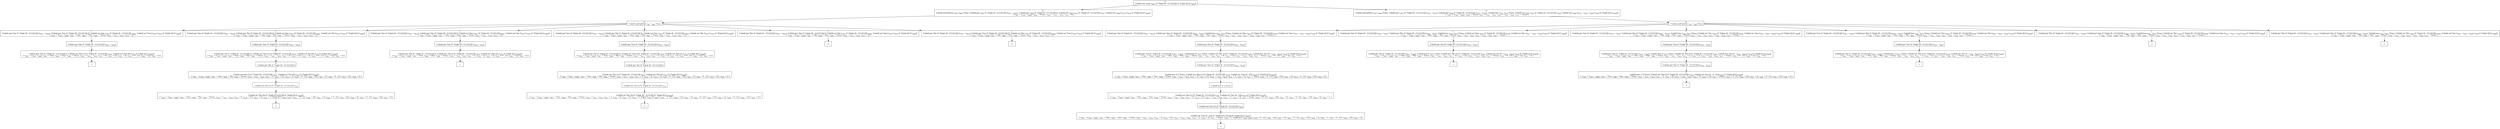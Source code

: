 digraph {
    graph [rankdir=TB
          ,bgcolor=transparent];
    node [shape=box
         ,fillcolor=white
         ,style=filled];
    0 [label=<O <BR/> Unfold one_step v<SUB>363</SUB> (C Triple [0 : [1] [2] []]) (C Triple [[] [] v<SUB>404</SUB>])>];
    1 [label=<C <BR/> Unfold notEqStick v<SUB>407</SUB> v<SUB>408</SUB> Trueo, Unfold get v<SUB>407</SUB> (C Triple [0 : [1] [2] []]) (v<SUB>411</SUB> : v<SUB>412</SUB>), Unfold get v<SUB>408</SUB> (C Triple [0 : [1] [2] []]) [], Unfold set v<SUB>407</SUB> v<SUB>412</SUB> (C Triple [0 : [1] [2] []]) v<SUB>414</SUB>, Unfold set v<SUB>408</SUB> [v<SUB>411</SUB>] v<SUB>414</SUB> (C Triple [[] [] v<SUB>404</SUB>]) <BR/>  [ v<SUB>363</SUB> &rarr; (v<SUB>407</SUB>, v<SUB>408</SUB>), v<SUB>409</SUB> &rarr; Trueo, v<SUB>410</SUB> &rarr; v<SUB>411</SUB> : v<SUB>412</SUB>, v<SUB>413</SUB> &rarr; [] ] >];
    2 [label=<C <BR/> Unfold notEqStick v<SUB>407</SUB> v<SUB>408</SUB> Trueo, Unfold get v<SUB>407</SUB> (C Triple [0 : [1] [2] []]) (v<SUB>411</SUB> : v<SUB>412</SUB>), Unfold get v<SUB>408</SUB> (C Triple [0 : [1] [2] []]) (v<SUB>415</SUB> : v<SUB>416</SUB>), Unfold less v<SUB>411</SUB> v<SUB>415</SUB> Trueo, Unfold set v<SUB>407</SUB> v<SUB>412</SUB> (C Triple [0 : [1] [2] []]) v<SUB>418</SUB>, Unfold set v<SUB>408</SUB> (v<SUB>411</SUB> : v<SUB>415</SUB> : v<SUB>416</SUB>) v<SUB>418</SUB> (C Triple [[] [] v<SUB>404</SUB>]) <BR/>  [ v<SUB>363</SUB> &rarr; (v<SUB>407</SUB>, v<SUB>408</SUB>), v<SUB>409</SUB> &rarr; Trueo, v<SUB>410</SUB> &rarr; v<SUB>411</SUB> : v<SUB>412</SUB>, v<SUB>413</SUB> &rarr; v<SUB>415</SUB> : v<SUB>416</SUB>, v<SUB>417</SUB> &rarr; Trueo ] >];
    3 [label=<O <BR/> Unfold notEqStick v<SUB>407</SUB> v<SUB>408</SUB> Trueo>];
    4 [label=<C <BR/> Unfold get One (C Triple [0 : [1] [2] []]) (v<SUB>411</SUB> : v<SUB>412</SUB>), Unfold get Two (C Triple [0 : [1] [2] []]) [], Unfold set One v<SUB>412</SUB> (C Triple [0 : [1] [2] []]) v<SUB>414</SUB>, Unfold set Two [v<SUB>411</SUB>] v<SUB>414</SUB> (C Triple [[] [] v<SUB>404</SUB>]) <BR/>  [ v<SUB>363</SUB> &rarr; (v<SUB>407</SUB>, v<SUB>408</SUB>), v<SUB>407</SUB> &rarr; One, v<SUB>408</SUB> &rarr; Two, v<SUB>409</SUB> &rarr; Trueo, v<SUB>410</SUB> &rarr; v<SUB>411</SUB> : v<SUB>412</SUB>, v<SUB>413</SUB> &rarr; [] ] >];
    5 [label=<C <BR/> Unfold get One (C Triple [0 : [1] [2] []]) (v<SUB>411</SUB> : v<SUB>412</SUB>), Unfold get Thr (C Triple [0 : [1] [2] []]) [], Unfold set One v<SUB>412</SUB> (C Triple [0 : [1] [2] []]) v<SUB>414</SUB>, Unfold set Thr [v<SUB>411</SUB>] v<SUB>414</SUB> (C Triple [[] [] v<SUB>404</SUB>]) <BR/>  [ v<SUB>363</SUB> &rarr; (v<SUB>407</SUB>, v<SUB>408</SUB>), v<SUB>407</SUB> &rarr; One, v<SUB>408</SUB> &rarr; Thr, v<SUB>409</SUB> &rarr; Trueo, v<SUB>410</SUB> &rarr; v<SUB>411</SUB> : v<SUB>412</SUB>, v<SUB>413</SUB> &rarr; [] ] >];
    6 [label=<C <BR/> Unfold get Two (C Triple [0 : [1] [2] []]) (v<SUB>411</SUB> : v<SUB>412</SUB>), Unfold get One (C Triple [0 : [1] [2] []]) [], Unfold set Two v<SUB>412</SUB> (C Triple [0 : [1] [2] []]) v<SUB>414</SUB>, Unfold set One [v<SUB>411</SUB>] v<SUB>414</SUB> (C Triple [[] [] v<SUB>404</SUB>]) <BR/>  [ v<SUB>363</SUB> &rarr; (v<SUB>407</SUB>, v<SUB>408</SUB>), v<SUB>407</SUB> &rarr; Two, v<SUB>408</SUB> &rarr; One, v<SUB>409</SUB> &rarr; Trueo, v<SUB>410</SUB> &rarr; v<SUB>411</SUB> : v<SUB>412</SUB>, v<SUB>413</SUB> &rarr; [] ] >];
    7 [label=<C <BR/> Unfold get Two (C Triple [0 : [1] [2] []]) (v<SUB>411</SUB> : v<SUB>412</SUB>), Unfold get Thr (C Triple [0 : [1] [2] []]) [], Unfold set Two v<SUB>412</SUB> (C Triple [0 : [1] [2] []]) v<SUB>414</SUB>, Unfold set Thr [v<SUB>411</SUB>] v<SUB>414</SUB> (C Triple [[] [] v<SUB>404</SUB>]) <BR/>  [ v<SUB>363</SUB> &rarr; (v<SUB>407</SUB>, v<SUB>408</SUB>), v<SUB>407</SUB> &rarr; Two, v<SUB>408</SUB> &rarr; Thr, v<SUB>409</SUB> &rarr; Trueo, v<SUB>410</SUB> &rarr; v<SUB>411</SUB> : v<SUB>412</SUB>, v<SUB>413</SUB> &rarr; [] ] >];
    8 [label=<C <BR/> Unfold get Thr (C Triple [0 : [1] [2] []]) (v<SUB>411</SUB> : v<SUB>412</SUB>), Unfold get One (C Triple [0 : [1] [2] []]) [], Unfold set Thr v<SUB>412</SUB> (C Triple [0 : [1] [2] []]) v<SUB>414</SUB>, Unfold set One [v<SUB>411</SUB>] v<SUB>414</SUB> (C Triple [[] [] v<SUB>404</SUB>]) <BR/>  [ v<SUB>363</SUB> &rarr; (v<SUB>407</SUB>, v<SUB>408</SUB>), v<SUB>407</SUB> &rarr; Thr, v<SUB>408</SUB> &rarr; One, v<SUB>409</SUB> &rarr; Trueo, v<SUB>410</SUB> &rarr; v<SUB>411</SUB> : v<SUB>412</SUB>, v<SUB>413</SUB> &rarr; [] ] >];
    9 [label=<C <BR/> Unfold get Thr (C Triple [0 : [1] [2] []]) (v<SUB>411</SUB> : v<SUB>412</SUB>), Unfold get Two (C Triple [0 : [1] [2] []]) [], Unfold set Thr v<SUB>412</SUB> (C Triple [0 : [1] [2] []]) v<SUB>414</SUB>, Unfold set Two [v<SUB>411</SUB>] v<SUB>414</SUB> (C Triple [[] [] v<SUB>404</SUB>]) <BR/>  [ v<SUB>363</SUB> &rarr; (v<SUB>407</SUB>, v<SUB>408</SUB>), v<SUB>407</SUB> &rarr; Thr, v<SUB>408</SUB> &rarr; Two, v<SUB>409</SUB> &rarr; Trueo, v<SUB>410</SUB> &rarr; v<SUB>411</SUB> : v<SUB>412</SUB>, v<SUB>413</SUB> &rarr; [] ] >];
    10 [label=<O <BR/> Unfold get One (C Triple [0 : [1] [2] []]) (v<SUB>411</SUB> : v<SUB>412</SUB>)>];
    11 [label=<C <BR/> Unfold get Two (C Triple [0 : [1] [2] []]) [], Unfold set One [1] (C Triple [0 : [1] [2] []]) v<SUB>414</SUB>, Unfold set Two [0] v<SUB>414</SUB> (C Triple [[] [] v<SUB>404</SUB>]) <BR/>  [ v<SUB>363</SUB> &rarr; (v<SUB>407</SUB>, v<SUB>408</SUB>), v<SUB>407</SUB> &rarr; One, v<SUB>408</SUB> &rarr; Two, v<SUB>409</SUB> &rarr; Trueo, v<SUB>410</SUB> &rarr; v<SUB>411</SUB> : v<SUB>412</SUB>, v<SUB>411</SUB> &rarr; 0, v<SUB>412</SUB> &rarr; [1], v<SUB>413</SUB> &rarr; [], v<SUB>419</SUB> &rarr; 0 : [1], v<SUB>420</SUB> &rarr; [2], v<SUB>421</SUB> &rarr; [] ] >];
    12 [label=<_|_>];
    13 [label=<O <BR/> Unfold get One (C Triple [0 : [1] [2] []]) (v<SUB>411</SUB> : v<SUB>412</SUB>)>];
    14 [label=<C <BR/> Unfold get Thr (C Triple [0 : [1] [2] []]) [], Unfold set One [1] (C Triple [0 : [1] [2] []]) v<SUB>414</SUB>, Unfold set Thr [0] v<SUB>414</SUB> (C Triple [[] [] v<SUB>404</SUB>]) <BR/>  [ v<SUB>363</SUB> &rarr; (v<SUB>407</SUB>, v<SUB>408</SUB>), v<SUB>407</SUB> &rarr; One, v<SUB>408</SUB> &rarr; Thr, v<SUB>409</SUB> &rarr; Trueo, v<SUB>410</SUB> &rarr; v<SUB>411</SUB> : v<SUB>412</SUB>, v<SUB>411</SUB> &rarr; 0, v<SUB>412</SUB> &rarr; [1], v<SUB>413</SUB> &rarr; [], v<SUB>419</SUB> &rarr; 0 : [1], v<SUB>420</SUB> &rarr; [2], v<SUB>421</SUB> &rarr; [] ] >];
    15 [label=<O <BR/> Unfold get Thr (C Triple [0 : [1] [2] []]) []>];
    16 [label=<C <BR/> Unfold set One [1] (C Triple [0 : [1] [2] []]) v<SUB>414</SUB>, Unfold set Thr [0] v<SUB>414</SUB> (C Triple [[] [] v<SUB>404</SUB>]) <BR/>  [ v<SUB>363</SUB> &rarr; (v<SUB>407</SUB>, v<SUB>408</SUB>), v<SUB>407</SUB> &rarr; One, v<SUB>408</SUB> &rarr; Thr, v<SUB>409</SUB> &rarr; Trueo, v<SUB>410</SUB> &rarr; v<SUB>411</SUB> : v<SUB>412</SUB>, v<SUB>411</SUB> &rarr; 0, v<SUB>412</SUB> &rarr; [1], v<SUB>413</SUB> &rarr; [], v<SUB>419</SUB> &rarr; 0 : [1], v<SUB>420</SUB> &rarr; [2], v<SUB>421</SUB> &rarr; [], v<SUB>422</SUB> &rarr; 0 : [1], v<SUB>423</SUB> &rarr; [2], v<SUB>424</SUB> &rarr; [] ] >];
    17 [label=<O <BR/> Unfold set One [1] (C Triple [0 : [1] [2] []]) v<SUB>414</SUB>>];
    18 [label=<C <BR/> Unfold set Thr [0] (C Triple [[1] [2] []]) (C Triple [[] [] v<SUB>404</SUB>]) <BR/>  [ v<SUB>363</SUB> &rarr; (v<SUB>407</SUB>, v<SUB>408</SUB>), v<SUB>407</SUB> &rarr; One, v<SUB>408</SUB> &rarr; Thr, v<SUB>409</SUB> &rarr; Trueo, v<SUB>410</SUB> &rarr; v<SUB>411</SUB> : v<SUB>412</SUB>, v<SUB>411</SUB> &rarr; 0, v<SUB>412</SUB> &rarr; [1], v<SUB>413</SUB> &rarr; [], v<SUB>414</SUB> &rarr; C Triple [[1] v<SUB>426</SUB> v<SUB>427</SUB>], v<SUB>419</SUB> &rarr; 0 : [1], v<SUB>420</SUB> &rarr; [2], v<SUB>421</SUB> &rarr; [], v<SUB>422</SUB> &rarr; 0 : [1], v<SUB>423</SUB> &rarr; [2], v<SUB>424</SUB> &rarr; [], v<SUB>425</SUB> &rarr; 0 : [1], v<SUB>426</SUB> &rarr; [2], v<SUB>427</SUB> &rarr; [] ] >];
    19 [label=<_|_>];
    20 [label=<O <BR/> Unfold get Two (C Triple [0 : [1] [2] []]) (v<SUB>411</SUB> : v<SUB>412</SUB>)>];
    21 [label=<C <BR/> Unfold get One (C Triple [0 : [1] [2] []]) [], Unfold set Two [] (C Triple [0 : [1] [2] []]) v<SUB>414</SUB>, Unfold set One [2] v<SUB>414</SUB> (C Triple [[] [] v<SUB>404</SUB>]) <BR/>  [ v<SUB>363</SUB> &rarr; (v<SUB>407</SUB>, v<SUB>408</SUB>), v<SUB>407</SUB> &rarr; Two, v<SUB>408</SUB> &rarr; One, v<SUB>409</SUB> &rarr; Trueo, v<SUB>410</SUB> &rarr; v<SUB>411</SUB> : v<SUB>412</SUB>, v<SUB>411</SUB> &rarr; 2, v<SUB>412</SUB> &rarr; [], v<SUB>413</SUB> &rarr; [], v<SUB>419</SUB> &rarr; 0 : [1], v<SUB>420</SUB> &rarr; [2], v<SUB>421</SUB> &rarr; [] ] >];
    22 [label=<_|_>];
    23 [label=<O <BR/> Unfold get Two (C Triple [0 : [1] [2] []]) (v<SUB>411</SUB> : v<SUB>412</SUB>)>];
    24 [label=<C <BR/> Unfold get Thr (C Triple [0 : [1] [2] []]) [], Unfold set Two [] (C Triple [0 : [1] [2] []]) v<SUB>414</SUB>, Unfold set Thr [2] v<SUB>414</SUB> (C Triple [[] [] v<SUB>404</SUB>]) <BR/>  [ v<SUB>363</SUB> &rarr; (v<SUB>407</SUB>, v<SUB>408</SUB>), v<SUB>407</SUB> &rarr; Two, v<SUB>408</SUB> &rarr; Thr, v<SUB>409</SUB> &rarr; Trueo, v<SUB>410</SUB> &rarr; v<SUB>411</SUB> : v<SUB>412</SUB>, v<SUB>411</SUB> &rarr; 2, v<SUB>412</SUB> &rarr; [], v<SUB>413</SUB> &rarr; [], v<SUB>419</SUB> &rarr; 0 : [1], v<SUB>420</SUB> &rarr; [2], v<SUB>421</SUB> &rarr; [] ] >];
    25 [label=<O <BR/> Unfold get Thr (C Triple [0 : [1] [2] []]) []>];
    26 [label=<C <BR/> Unfold set Two [] (C Triple [0 : [1] [2] []]) v<SUB>414</SUB>, Unfold set Thr [2] v<SUB>414</SUB> (C Triple [[] [] v<SUB>404</SUB>]) <BR/>  [ v<SUB>363</SUB> &rarr; (v<SUB>407</SUB>, v<SUB>408</SUB>), v<SUB>407</SUB> &rarr; Two, v<SUB>408</SUB> &rarr; Thr, v<SUB>409</SUB> &rarr; Trueo, v<SUB>410</SUB> &rarr; v<SUB>411</SUB> : v<SUB>412</SUB>, v<SUB>411</SUB> &rarr; 2, v<SUB>412</SUB> &rarr; [], v<SUB>413</SUB> &rarr; [], v<SUB>419</SUB> &rarr; 0 : [1], v<SUB>420</SUB> &rarr; [2], v<SUB>421</SUB> &rarr; [], v<SUB>422</SUB> &rarr; 0 : [1], v<SUB>423</SUB> &rarr; [2], v<SUB>424</SUB> &rarr; [] ] >];
    27 [label=<O <BR/> Unfold set Two [] (C Triple [0 : [1] [2] []]) v<SUB>414</SUB>>];
    28 [label=<C <BR/> Unfold set Thr [2] (C Triple [0 : [1] [] []]) (C Triple [[] [] v<SUB>404</SUB>]) <BR/>  [ v<SUB>363</SUB> &rarr; (v<SUB>407</SUB>, v<SUB>408</SUB>), v<SUB>407</SUB> &rarr; Two, v<SUB>408</SUB> &rarr; Thr, v<SUB>409</SUB> &rarr; Trueo, v<SUB>410</SUB> &rarr; v<SUB>411</SUB> : v<SUB>412</SUB>, v<SUB>411</SUB> &rarr; 2, v<SUB>412</SUB> &rarr; [], v<SUB>413</SUB> &rarr; [], v<SUB>414</SUB> &rarr; C Triple [v<SUB>425</SUB> [] v<SUB>427</SUB>], v<SUB>419</SUB> &rarr; 0 : [1], v<SUB>420</SUB> &rarr; [2], v<SUB>421</SUB> &rarr; [], v<SUB>422</SUB> &rarr; 0 : [1], v<SUB>423</SUB> &rarr; [2], v<SUB>424</SUB> &rarr; [], v<SUB>425</SUB> &rarr; 0 : [1], v<SUB>426</SUB> &rarr; [2], v<SUB>427</SUB> &rarr; [] ] >];
    29 [label=<_|_>];
    30 [label=<_|_>];
    31 [label=<_|_>];
    32 [label=<O <BR/> Unfold notEqStick v<SUB>407</SUB> v<SUB>408</SUB> Trueo>];
    33 [label=<C <BR/> Unfold get One (C Triple [0 : [1] [2] []]) (v<SUB>411</SUB> : v<SUB>412</SUB>), Unfold get Two (C Triple [0 : [1] [2] []]) (v<SUB>415</SUB> : v<SUB>416</SUB>), Unfold less v<SUB>411</SUB> v<SUB>415</SUB> Trueo, Unfold set One v<SUB>412</SUB> (C Triple [0 : [1] [2] []]) v<SUB>418</SUB>, Unfold set Two (v<SUB>411</SUB> : v<SUB>415</SUB> : v<SUB>416</SUB>) v<SUB>418</SUB> (C Triple [[] [] v<SUB>404</SUB>]) <BR/>  [ v<SUB>363</SUB> &rarr; (v<SUB>407</SUB>, v<SUB>408</SUB>), v<SUB>407</SUB> &rarr; One, v<SUB>408</SUB> &rarr; Two, v<SUB>409</SUB> &rarr; Trueo, v<SUB>410</SUB> &rarr; v<SUB>411</SUB> : v<SUB>412</SUB>, v<SUB>413</SUB> &rarr; v<SUB>415</SUB> : v<SUB>416</SUB>, v<SUB>417</SUB> &rarr; Trueo ] >];
    34 [label=<C <BR/> Unfold get One (C Triple [0 : [1] [2] []]) (v<SUB>411</SUB> : v<SUB>412</SUB>), Unfold get Thr (C Triple [0 : [1] [2] []]) (v<SUB>415</SUB> : v<SUB>416</SUB>), Unfold less v<SUB>411</SUB> v<SUB>415</SUB> Trueo, Unfold set One v<SUB>412</SUB> (C Triple [0 : [1] [2] []]) v<SUB>418</SUB>, Unfold set Thr (v<SUB>411</SUB> : v<SUB>415</SUB> : v<SUB>416</SUB>) v<SUB>418</SUB> (C Triple [[] [] v<SUB>404</SUB>]) <BR/>  [ v<SUB>363</SUB> &rarr; (v<SUB>407</SUB>, v<SUB>408</SUB>), v<SUB>407</SUB> &rarr; One, v<SUB>408</SUB> &rarr; Thr, v<SUB>409</SUB> &rarr; Trueo, v<SUB>410</SUB> &rarr; v<SUB>411</SUB> : v<SUB>412</SUB>, v<SUB>413</SUB> &rarr; v<SUB>415</SUB> : v<SUB>416</SUB>, v<SUB>417</SUB> &rarr; Trueo ] >];
    35 [label=<C <BR/> Unfold get Two (C Triple [0 : [1] [2] []]) (v<SUB>411</SUB> : v<SUB>412</SUB>), Unfold get One (C Triple [0 : [1] [2] []]) (v<SUB>415</SUB> : v<SUB>416</SUB>), Unfold less v<SUB>411</SUB> v<SUB>415</SUB> Trueo, Unfold set Two v<SUB>412</SUB> (C Triple [0 : [1] [2] []]) v<SUB>418</SUB>, Unfold set One (v<SUB>411</SUB> : v<SUB>415</SUB> : v<SUB>416</SUB>) v<SUB>418</SUB> (C Triple [[] [] v<SUB>404</SUB>]) <BR/>  [ v<SUB>363</SUB> &rarr; (v<SUB>407</SUB>, v<SUB>408</SUB>), v<SUB>407</SUB> &rarr; Two, v<SUB>408</SUB> &rarr; One, v<SUB>409</SUB> &rarr; Trueo, v<SUB>410</SUB> &rarr; v<SUB>411</SUB> : v<SUB>412</SUB>, v<SUB>413</SUB> &rarr; v<SUB>415</SUB> : v<SUB>416</SUB>, v<SUB>417</SUB> &rarr; Trueo ] >];
    36 [label=<C <BR/> Unfold get Two (C Triple [0 : [1] [2] []]) (v<SUB>411</SUB> : v<SUB>412</SUB>), Unfold get Thr (C Triple [0 : [1] [2] []]) (v<SUB>415</SUB> : v<SUB>416</SUB>), Unfold less v<SUB>411</SUB> v<SUB>415</SUB> Trueo, Unfold set Two v<SUB>412</SUB> (C Triple [0 : [1] [2] []]) v<SUB>418</SUB>, Unfold set Thr (v<SUB>411</SUB> : v<SUB>415</SUB> : v<SUB>416</SUB>) v<SUB>418</SUB> (C Triple [[] [] v<SUB>404</SUB>]) <BR/>  [ v<SUB>363</SUB> &rarr; (v<SUB>407</SUB>, v<SUB>408</SUB>), v<SUB>407</SUB> &rarr; Two, v<SUB>408</SUB> &rarr; Thr, v<SUB>409</SUB> &rarr; Trueo, v<SUB>410</SUB> &rarr; v<SUB>411</SUB> : v<SUB>412</SUB>, v<SUB>413</SUB> &rarr; v<SUB>415</SUB> : v<SUB>416</SUB>, v<SUB>417</SUB> &rarr; Trueo ] >];
    37 [label=<C <BR/> Unfold get Thr (C Triple [0 : [1] [2] []]) (v<SUB>411</SUB> : v<SUB>412</SUB>), Unfold get One (C Triple [0 : [1] [2] []]) (v<SUB>415</SUB> : v<SUB>416</SUB>), Unfold less v<SUB>411</SUB> v<SUB>415</SUB> Trueo, Unfold set Thr v<SUB>412</SUB> (C Triple [0 : [1] [2] []]) v<SUB>418</SUB>, Unfold set One (v<SUB>411</SUB> : v<SUB>415</SUB> : v<SUB>416</SUB>) v<SUB>418</SUB> (C Triple [[] [] v<SUB>404</SUB>]) <BR/>  [ v<SUB>363</SUB> &rarr; (v<SUB>407</SUB>, v<SUB>408</SUB>), v<SUB>407</SUB> &rarr; Thr, v<SUB>408</SUB> &rarr; One, v<SUB>409</SUB> &rarr; Trueo, v<SUB>410</SUB> &rarr; v<SUB>411</SUB> : v<SUB>412</SUB>, v<SUB>413</SUB> &rarr; v<SUB>415</SUB> : v<SUB>416</SUB>, v<SUB>417</SUB> &rarr; Trueo ] >];
    38 [label=<C <BR/> Unfold get Thr (C Triple [0 : [1] [2] []]) (v<SUB>411</SUB> : v<SUB>412</SUB>), Unfold get Two (C Triple [0 : [1] [2] []]) (v<SUB>415</SUB> : v<SUB>416</SUB>), Unfold less v<SUB>411</SUB> v<SUB>415</SUB> Trueo, Unfold set Thr v<SUB>412</SUB> (C Triple [0 : [1] [2] []]) v<SUB>418</SUB>, Unfold set Two (v<SUB>411</SUB> : v<SUB>415</SUB> : v<SUB>416</SUB>) v<SUB>418</SUB> (C Triple [[] [] v<SUB>404</SUB>]) <BR/>  [ v<SUB>363</SUB> &rarr; (v<SUB>407</SUB>, v<SUB>408</SUB>), v<SUB>407</SUB> &rarr; Thr, v<SUB>408</SUB> &rarr; Two, v<SUB>409</SUB> &rarr; Trueo, v<SUB>410</SUB> &rarr; v<SUB>411</SUB> : v<SUB>412</SUB>, v<SUB>413</SUB> &rarr; v<SUB>415</SUB> : v<SUB>416</SUB>, v<SUB>417</SUB> &rarr; Trueo ] >];
    39 [label=<O <BR/> Unfold get One (C Triple [0 : [1] [2] []]) (v<SUB>411</SUB> : v<SUB>412</SUB>)>];
    40 [label=<C <BR/> Unfold get Two (C Triple [0 : [1] [2] []]) (v<SUB>415</SUB> : v<SUB>416</SUB>), Unfold less 0 v<SUB>415</SUB> Trueo, Unfold set One [1] (C Triple [0 : [1] [2] []]) v<SUB>418</SUB>, Unfold set Two (0 : v<SUB>415</SUB> : v<SUB>416</SUB>) v<SUB>418</SUB> (C Triple [[] [] v<SUB>404</SUB>]) <BR/>  [ v<SUB>363</SUB> &rarr; (v<SUB>407</SUB>, v<SUB>408</SUB>), v<SUB>407</SUB> &rarr; One, v<SUB>408</SUB> &rarr; Two, v<SUB>409</SUB> &rarr; Trueo, v<SUB>410</SUB> &rarr; v<SUB>411</SUB> : v<SUB>412</SUB>, v<SUB>411</SUB> &rarr; 0, v<SUB>412</SUB> &rarr; [1], v<SUB>413</SUB> &rarr; v<SUB>415</SUB> : v<SUB>416</SUB>, v<SUB>417</SUB> &rarr; Trueo, v<SUB>419</SUB> &rarr; 0 : [1], v<SUB>420</SUB> &rarr; [2], v<SUB>421</SUB> &rarr; [] ] >];
    41 [label=<O <BR/> Unfold get Two (C Triple [0 : [1] [2] []]) (v<SUB>415</SUB> : v<SUB>416</SUB>)>];
    42 [label=<C <BR/> Unfold less 0 2 Trueo, Unfold set One [1] (C Triple [0 : [1] [2] []]) v<SUB>418</SUB>, Unfold set Two (0 : [2]) v<SUB>418</SUB> (C Triple [[] [] v<SUB>404</SUB>]) <BR/>  [ v<SUB>363</SUB> &rarr; (v<SUB>407</SUB>, v<SUB>408</SUB>), v<SUB>407</SUB> &rarr; One, v<SUB>408</SUB> &rarr; Two, v<SUB>409</SUB> &rarr; Trueo, v<SUB>410</SUB> &rarr; v<SUB>411</SUB> : v<SUB>412</SUB>, v<SUB>411</SUB> &rarr; 0, v<SUB>412</SUB> &rarr; [1], v<SUB>413</SUB> &rarr; v<SUB>415</SUB> : v<SUB>416</SUB>, v<SUB>415</SUB> &rarr; 2, v<SUB>416</SUB> &rarr; [], v<SUB>417</SUB> &rarr; Trueo, v<SUB>419</SUB> &rarr; 0 : [1], v<SUB>420</SUB> &rarr; [2], v<SUB>421</SUB> &rarr; [], v<SUB>422</SUB> &rarr; 0 : [1], v<SUB>423</SUB> &rarr; [2], v<SUB>424</SUB> &rarr; [] ] >];
    43 [label=<O <BR/> Unfold less 0 2 Trueo>];
    44 [label=<C <BR/> Unfold set One [1] (C Triple [0 : [1] [2] []]) v<SUB>418</SUB>, Unfold set Two (0 : [2]) v<SUB>418</SUB> (C Triple [[] [] v<SUB>404</SUB>]) <BR/>  [ v<SUB>363</SUB> &rarr; (v<SUB>407</SUB>, v<SUB>408</SUB>), v<SUB>407</SUB> &rarr; One, v<SUB>408</SUB> &rarr; Two, v<SUB>409</SUB> &rarr; Trueo, v<SUB>410</SUB> &rarr; v<SUB>411</SUB> : v<SUB>412</SUB>, v<SUB>411</SUB> &rarr; 0, v<SUB>412</SUB> &rarr; [1], v<SUB>413</SUB> &rarr; v<SUB>415</SUB> : v<SUB>416</SUB>, v<SUB>415</SUB> &rarr; 2, v<SUB>416</SUB> &rarr; [], v<SUB>417</SUB> &rarr; Trueo, v<SUB>419</SUB> &rarr; 0 : [1], v<SUB>420</SUB> &rarr; [2], v<SUB>421</SUB> &rarr; [], v<SUB>422</SUB> &rarr; 0 : [1], v<SUB>423</SUB> &rarr; [2], v<SUB>424</SUB> &rarr; [], v<SUB>425</SUB> &rarr; 1 ] >];
    45 [label=<O <BR/> Unfold set One [1] (C Triple [0 : [1] [2] []]) v<SUB>418</SUB>>];
    46 [label=<C <BR/> Unfold set Two (0 : [2]) (C Triple [[1] [2] []]) (C Triple [[] [] v<SUB>404</SUB>]) <BR/>  [ v<SUB>363</SUB> &rarr; (v<SUB>407</SUB>, v<SUB>408</SUB>), v<SUB>407</SUB> &rarr; One, v<SUB>408</SUB> &rarr; Two, v<SUB>409</SUB> &rarr; Trueo, v<SUB>410</SUB> &rarr; v<SUB>411</SUB> : v<SUB>412</SUB>, v<SUB>411</SUB> &rarr; 0, v<SUB>412</SUB> &rarr; [1], v<SUB>413</SUB> &rarr; v<SUB>415</SUB> : v<SUB>416</SUB>, v<SUB>415</SUB> &rarr; 2, v<SUB>416</SUB> &rarr; [], v<SUB>417</SUB> &rarr; Trueo, v<SUB>418</SUB> &rarr; C Triple [[1] v<SUB>428</SUB> v<SUB>429</SUB>], v<SUB>419</SUB> &rarr; 0 : [1], v<SUB>420</SUB> &rarr; [2], v<SUB>421</SUB> &rarr; [], v<SUB>422</SUB> &rarr; 0 : [1], v<SUB>423</SUB> &rarr; [2], v<SUB>424</SUB> &rarr; [], v<SUB>425</SUB> &rarr; 1, v<SUB>427</SUB> &rarr; 0 : [1], v<SUB>428</SUB> &rarr; [2], v<SUB>429</SUB> &rarr; [] ] >];
    47 [label=<_|_>];
    48 [label=<O <BR/> Unfold get One (C Triple [0 : [1] [2] []]) (v<SUB>411</SUB> : v<SUB>412</SUB>)>];
    49 [label=<C <BR/> Unfold get Thr (C Triple [0 : [1] [2] []]) (v<SUB>415</SUB> : v<SUB>416</SUB>), Unfold less 0 v<SUB>415</SUB> Trueo, Unfold set One [1] (C Triple [0 : [1] [2] []]) v<SUB>418</SUB>, Unfold set Thr (0 : v<SUB>415</SUB> : v<SUB>416</SUB>) v<SUB>418</SUB> (C Triple [[] [] v<SUB>404</SUB>]) <BR/>  [ v<SUB>363</SUB> &rarr; (v<SUB>407</SUB>, v<SUB>408</SUB>), v<SUB>407</SUB> &rarr; One, v<SUB>408</SUB> &rarr; Thr, v<SUB>409</SUB> &rarr; Trueo, v<SUB>410</SUB> &rarr; v<SUB>411</SUB> : v<SUB>412</SUB>, v<SUB>411</SUB> &rarr; 0, v<SUB>412</SUB> &rarr; [1], v<SUB>413</SUB> &rarr; v<SUB>415</SUB> : v<SUB>416</SUB>, v<SUB>417</SUB> &rarr; Trueo, v<SUB>419</SUB> &rarr; 0 : [1], v<SUB>420</SUB> &rarr; [2], v<SUB>421</SUB> &rarr; [] ] >];
    50 [label=<_|_>];
    51 [label=<O <BR/> Unfold get Two (C Triple [0 : [1] [2] []]) (v<SUB>411</SUB> : v<SUB>412</SUB>)>];
    52 [label=<C <BR/> Unfold get One (C Triple [0 : [1] [2] []]) (v<SUB>415</SUB> : v<SUB>416</SUB>), Unfold less 2 v<SUB>415</SUB> Trueo, Unfold set Two [] (C Triple [0 : [1] [2] []]) v<SUB>418</SUB>, Unfold set One (2 : v<SUB>415</SUB> : v<SUB>416</SUB>) v<SUB>418</SUB> (C Triple [[] [] v<SUB>404</SUB>]) <BR/>  [ v<SUB>363</SUB> &rarr; (v<SUB>407</SUB>, v<SUB>408</SUB>), v<SUB>407</SUB> &rarr; Two, v<SUB>408</SUB> &rarr; One, v<SUB>409</SUB> &rarr; Trueo, v<SUB>410</SUB> &rarr; v<SUB>411</SUB> : v<SUB>412</SUB>, v<SUB>411</SUB> &rarr; 2, v<SUB>412</SUB> &rarr; [], v<SUB>413</SUB> &rarr; v<SUB>415</SUB> : v<SUB>416</SUB>, v<SUB>417</SUB> &rarr; Trueo, v<SUB>419</SUB> &rarr; 0 : [1], v<SUB>420</SUB> &rarr; [2], v<SUB>421</SUB> &rarr; [] ] >];
    53 [label=<O <BR/> Unfold get One (C Triple [0 : [1] [2] []]) (v<SUB>415</SUB> : v<SUB>416</SUB>)>];
    54 [label=<C <BR/> Unfold less 2 0 Trueo, Unfold set Two [] (C Triple [0 : [1] [2] []]) v<SUB>418</SUB>, Unfold set One (2 : 0 : [1]) v<SUB>418</SUB> (C Triple [[] [] v<SUB>404</SUB>]) <BR/>  [ v<SUB>363</SUB> &rarr; (v<SUB>407</SUB>, v<SUB>408</SUB>), v<SUB>407</SUB> &rarr; Two, v<SUB>408</SUB> &rarr; One, v<SUB>409</SUB> &rarr; Trueo, v<SUB>410</SUB> &rarr; v<SUB>411</SUB> : v<SUB>412</SUB>, v<SUB>411</SUB> &rarr; 2, v<SUB>412</SUB> &rarr; [], v<SUB>413</SUB> &rarr; v<SUB>415</SUB> : v<SUB>416</SUB>, v<SUB>415</SUB> &rarr; 0, v<SUB>416</SUB> &rarr; [1], v<SUB>417</SUB> &rarr; Trueo, v<SUB>419</SUB> &rarr; 0 : [1], v<SUB>420</SUB> &rarr; [2], v<SUB>421</SUB> &rarr; [], v<SUB>422</SUB> &rarr; 0 : [1], v<SUB>423</SUB> &rarr; [2], v<SUB>424</SUB> &rarr; [] ] >];
    55 [label=<_|_>];
    56 [label=<O <BR/> Unfold get Two (C Triple [0 : [1] [2] []]) (v<SUB>411</SUB> : v<SUB>412</SUB>)>];
    57 [label=<C <BR/> Unfold get Thr (C Triple [0 : [1] [2] []]) (v<SUB>415</SUB> : v<SUB>416</SUB>), Unfold less 2 v<SUB>415</SUB> Trueo, Unfold set Two [] (C Triple [0 : [1] [2] []]) v<SUB>418</SUB>, Unfold set Thr (2 : v<SUB>415</SUB> : v<SUB>416</SUB>) v<SUB>418</SUB> (C Triple [[] [] v<SUB>404</SUB>]) <BR/>  [ v<SUB>363</SUB> &rarr; (v<SUB>407</SUB>, v<SUB>408</SUB>), v<SUB>407</SUB> &rarr; Two, v<SUB>408</SUB> &rarr; Thr, v<SUB>409</SUB> &rarr; Trueo, v<SUB>410</SUB> &rarr; v<SUB>411</SUB> : v<SUB>412</SUB>, v<SUB>411</SUB> &rarr; 2, v<SUB>412</SUB> &rarr; [], v<SUB>413</SUB> &rarr; v<SUB>415</SUB> : v<SUB>416</SUB>, v<SUB>417</SUB> &rarr; Trueo, v<SUB>419</SUB> &rarr; 0 : [1], v<SUB>420</SUB> &rarr; [2], v<SUB>421</SUB> &rarr; [] ] >];
    58 [label=<_|_>];
    59 [label=<_|_>];
    60 [label=<_|_>];
    0 -> 1 [label=""];
    0 -> 2 [label=""];
    1 -> 3 [label=""];
    2 -> 32 [label=""];
    3 -> 4 [label=""];
    3 -> 5 [label=""];
    3 -> 6 [label=""];
    3 -> 7 [label=""];
    3 -> 8 [label=""];
    3 -> 9 [label=""];
    4 -> 10 [label=""];
    5 -> 13 [label=""];
    6 -> 20 [label=""];
    7 -> 23 [label=""];
    8 -> 30 [label=""];
    9 -> 31 [label=""];
    10 -> 11 [label=""];
    11 -> 12 [label=""];
    13 -> 14 [label=""];
    14 -> 15 [label=""];
    15 -> 16 [label=""];
    16 -> 17 [label=""];
    17 -> 18 [label=""];
    18 -> 19 [label=""];
    20 -> 21 [label=""];
    21 -> 22 [label=""];
    23 -> 24 [label=""];
    24 -> 25 [label=""];
    25 -> 26 [label=""];
    26 -> 27 [label=""];
    27 -> 28 [label=""];
    28 -> 29 [label=""];
    32 -> 33 [label=""];
    32 -> 34 [label=""];
    32 -> 35 [label=""];
    32 -> 36 [label=""];
    32 -> 37 [label=""];
    32 -> 38 [label=""];
    33 -> 39 [label=""];
    34 -> 48 [label=""];
    35 -> 51 [label=""];
    36 -> 56 [label=""];
    37 -> 59 [label=""];
    38 -> 60 [label=""];
    39 -> 40 [label=""];
    40 -> 41 [label=""];
    41 -> 42 [label=""];
    42 -> 43 [label=""];
    43 -> 44 [label=""];
    44 -> 45 [label=""];
    45 -> 46 [label=""];
    46 -> 47 [label=""];
    48 -> 49 [label=""];
    49 -> 50 [label=""];
    51 -> 52 [label=""];
    52 -> 53 [label=""];
    53 -> 54 [label=""];
    54 -> 55 [label=""];
    56 -> 57 [label=""];
    57 -> 58 [label=""];
}